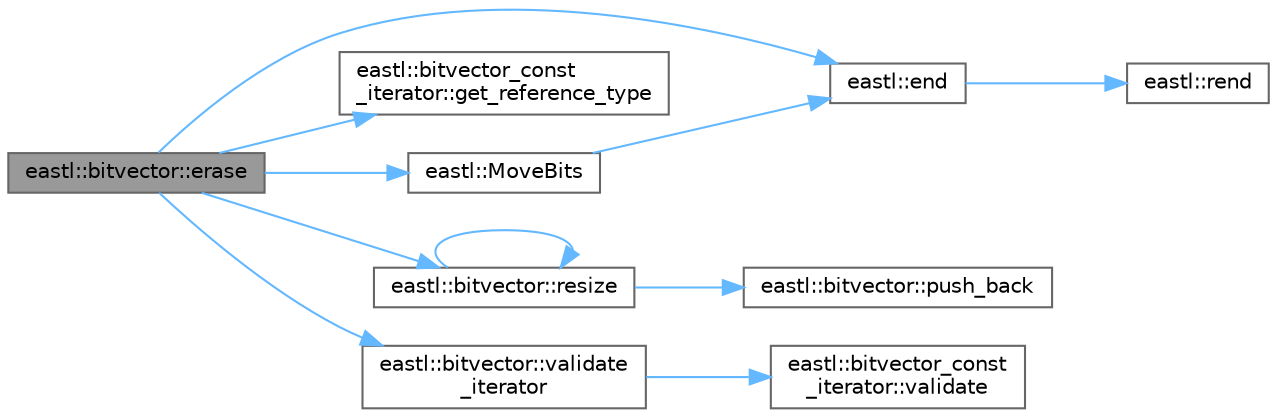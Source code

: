 digraph "eastl::bitvector::erase"
{
 // LATEX_PDF_SIZE
  bgcolor="transparent";
  edge [fontname=Helvetica,fontsize=10,labelfontname=Helvetica,labelfontsize=10];
  node [fontname=Helvetica,fontsize=10,shape=box,height=0.2,width=0.4];
  rankdir="LR";
  Node1 [id="Node000001",label="eastl::bitvector::erase",height=0.2,width=0.4,color="gray40", fillcolor="grey60", style="filled", fontcolor="black",tooltip=" "];
  Node1 -> Node2 [id="edge11_Node000001_Node000002",color="steelblue1",style="solid",tooltip=" "];
  Node2 [id="Node000002",label="eastl::end",height=0.2,width=0.4,color="grey40", fillcolor="white", style="filled",URL="$namespaceeastl.html#a015a7329c4b84d454b87496532739b69",tooltip=" "];
  Node2 -> Node3 [id="edge12_Node000002_Node000003",color="steelblue1",style="solid",tooltip=" "];
  Node3 [id="Node000003",label="eastl::rend",height=0.2,width=0.4,color="grey40", fillcolor="white", style="filled",URL="$namespaceeastl.html#ac08b3f3f0eb349df6dc6475d5c8df724",tooltip=" "];
  Node1 -> Node4 [id="edge13_Node000001_Node000004",color="steelblue1",style="solid",tooltip=" "];
  Node4 [id="Node000004",label="eastl::bitvector_const\l_iterator::get_reference_type",height=0.2,width=0.4,color="grey40", fillcolor="white", style="filled",URL="$classeastl_1_1bitvector__const__iterator.html#aa3126b2b0c4f484f0c61cc23de5d5df4",tooltip=" "];
  Node1 -> Node5 [id="edge14_Node000001_Node000005",color="steelblue1",style="solid",tooltip=" "];
  Node5 [id="Node000005",label="eastl::MoveBits",height=0.2,width=0.4,color="grey40", fillcolor="white", style="filled",URL="$namespaceeastl.html#aa4b5c0a127ba845f1b9931ba710d4154",tooltip=" "];
  Node5 -> Node2 [id="edge15_Node000005_Node000002",color="steelblue1",style="solid",tooltip=" "];
  Node1 -> Node6 [id="edge16_Node000001_Node000006",color="steelblue1",style="solid",tooltip=" "];
  Node6 [id="Node000006",label="eastl::bitvector::resize",height=0.2,width=0.4,color="grey40", fillcolor="white", style="filled",URL="$classeastl_1_1bitvector.html#ab02e42b7f03dd53d4f1270ec0e7a3998",tooltip=" "];
  Node6 -> Node7 [id="edge17_Node000006_Node000007",color="steelblue1",style="solid",tooltip=" "];
  Node7 [id="Node000007",label="eastl::bitvector::push_back",height=0.2,width=0.4,color="grey40", fillcolor="white", style="filled",URL="$classeastl_1_1bitvector.html#afb7c80f213af06c69ad37f9dfedc7842",tooltip=" "];
  Node6 -> Node6 [id="edge18_Node000006_Node000006",color="steelblue1",style="solid",tooltip=" "];
  Node1 -> Node8 [id="edge19_Node000001_Node000008",color="steelblue1",style="solid",tooltip=" "];
  Node8 [id="Node000008",label="eastl::bitvector::validate\l_iterator",height=0.2,width=0.4,color="grey40", fillcolor="white", style="filled",URL="$classeastl_1_1bitvector.html#a783afad1065377799d1c515d86d823fe",tooltip=" "];
  Node8 -> Node9 [id="edge20_Node000008_Node000009",color="steelblue1",style="solid",tooltip=" "];
  Node9 [id="Node000009",label="eastl::bitvector_const\l_iterator::validate",height=0.2,width=0.4,color="grey40", fillcolor="white", style="filled",URL="$classeastl_1_1bitvector__const__iterator.html#a4a320879db9540ecd12d03ceb3159096",tooltip=" "];
}
